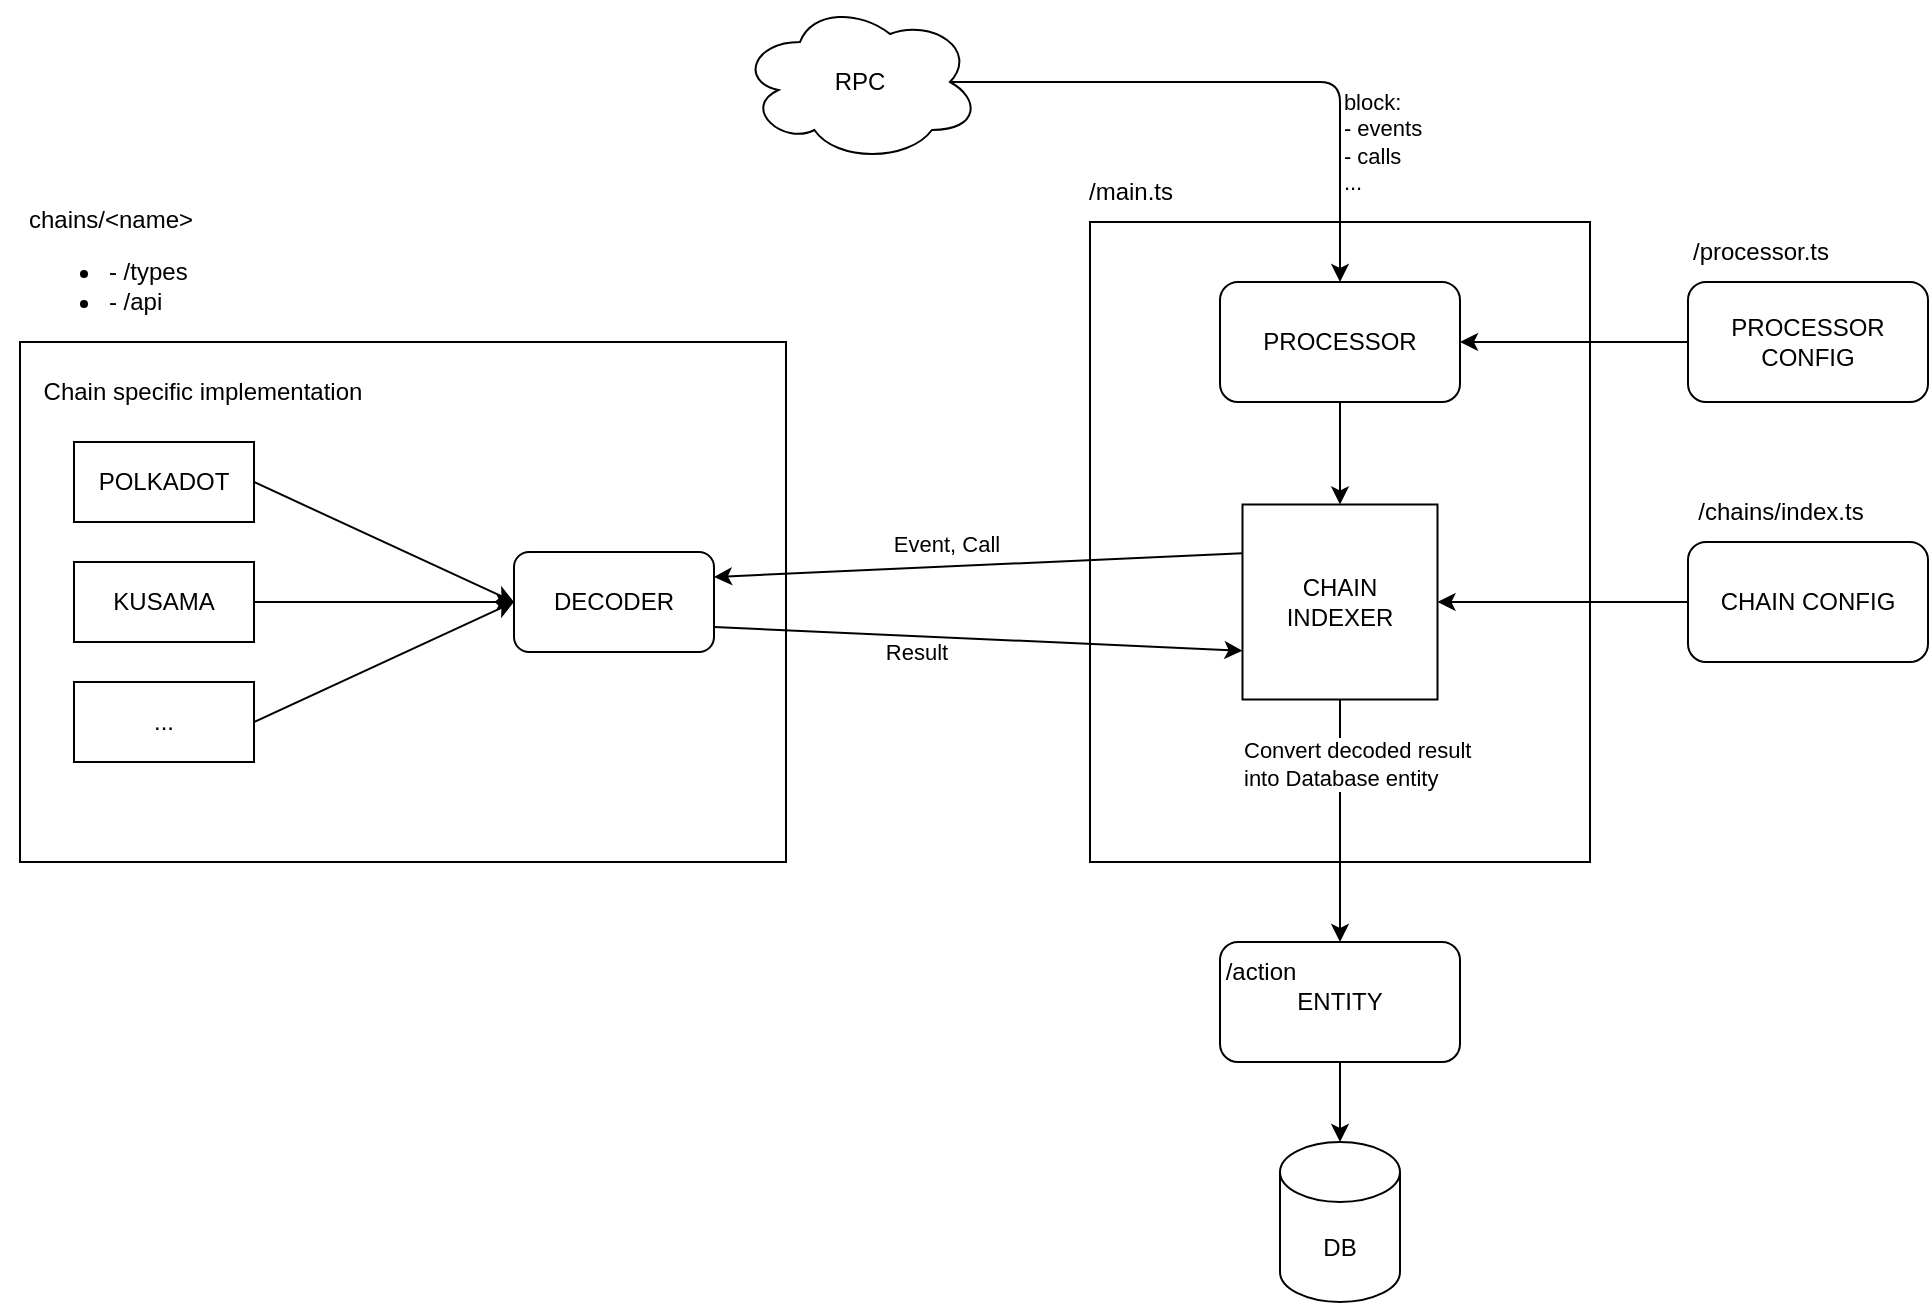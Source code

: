 <mxfile>
    <diagram id="mV5eZO0cIWqYtfh9K5kc" name="Page-1">
        <mxGraphModel dx="1769" dy="622" grid="1" gridSize="10" guides="1" tooltips="1" connect="1" arrows="1" fold="1" page="1" pageScale="1" pageWidth="827" pageHeight="1169" math="0" shadow="0">
            <root>
                <mxCell id="0"/>
                <mxCell id="1" parent="0"/>
                <mxCell id="44" value="" style="rounded=0;whiteSpace=wrap;html=1;" parent="1" vertex="1">
                    <mxGeometry x="-420" y="250" width="383" height="260" as="geometry"/>
                </mxCell>
                <mxCell id="42" value="" style="rounded=0;whiteSpace=wrap;html=1;" parent="1" vertex="1">
                    <mxGeometry x="115" y="190" width="250" height="320" as="geometry"/>
                </mxCell>
                <mxCell id="20" style="edgeStyle=none;html=1;exitX=0.5;exitY=1;exitDx=0;exitDy=0;entryX=0.5;entryY=0;entryDx=0;entryDy=0;" parent="1" source="2" target="19" edge="1">
                    <mxGeometry relative="1" as="geometry"/>
                </mxCell>
                <mxCell id="2" value="PROCESSOR" style="rounded=1;whiteSpace=wrap;html=1;" parent="1" vertex="1">
                    <mxGeometry x="180" y="220" width="120" height="60" as="geometry"/>
                </mxCell>
                <mxCell id="4" style="edgeStyle=none;html=1;exitX=0.875;exitY=0.5;exitDx=0;exitDy=0;exitPerimeter=0;entryX=0.5;entryY=0;entryDx=0;entryDy=0;" parent="1" source="3" target="2" edge="1">
                    <mxGeometry relative="1" as="geometry">
                        <Array as="points">
                            <mxPoint x="240" y="120"/>
                        </Array>
                    </mxGeometry>
                </mxCell>
                <mxCell id="6" value="&lt;div style=&quot;text-align: left;&quot;&gt;block:&lt;/div&gt;&lt;div style=&quot;text-align: left;&quot;&gt;- events&lt;/div&gt;&lt;div style=&quot;text-align: left;&quot;&gt;- calls&lt;/div&gt;&lt;div style=&quot;text-align: left;&quot;&gt;...&lt;/div&gt;" style="edgeLabel;html=1;align=center;verticalAlign=middle;resizable=0;points=[];" parent="4" vertex="1" connectable="0">
                    <mxGeometry x="-0.086" y="-1" relative="1" as="geometry">
                        <mxPoint x="81" y="29" as="offset"/>
                    </mxGeometry>
                </mxCell>
                <mxCell id="3" value="RPC" style="ellipse;shape=cloud;whiteSpace=wrap;html=1;" parent="1" vertex="1">
                    <mxGeometry x="-60" y="80" width="120" height="80" as="geometry"/>
                </mxCell>
                <mxCell id="14" style="edgeStyle=none;html=1;exitX=1;exitY=0.5;exitDx=0;exitDy=0;entryX=0;entryY=0.5;entryDx=0;entryDy=0;" parent="1" source="11" target="17" edge="1">
                    <mxGeometry relative="1" as="geometry">
                        <mxPoint x="-103" y="380" as="targetPoint"/>
                    </mxGeometry>
                </mxCell>
                <mxCell id="11" value="POLKADOT" style="rounded=0;whiteSpace=wrap;html=1;" parent="1" vertex="1">
                    <mxGeometry x="-393" y="300" width="90" height="40" as="geometry"/>
                </mxCell>
                <mxCell id="15" style="edgeStyle=none;html=1;exitX=1;exitY=0.5;exitDx=0;exitDy=0;entryX=0;entryY=0.5;entryDx=0;entryDy=0;" parent="1" source="12" target="17" edge="1">
                    <mxGeometry relative="1" as="geometry">
                        <mxPoint x="-103" y="380" as="targetPoint"/>
                    </mxGeometry>
                </mxCell>
                <mxCell id="12" value="KUSAMA" style="rounded=0;whiteSpace=wrap;html=1;" parent="1" vertex="1">
                    <mxGeometry x="-393" y="360" width="90" height="40" as="geometry"/>
                </mxCell>
                <mxCell id="16" style="edgeStyle=none;html=1;exitX=1;exitY=0.5;exitDx=0;exitDy=0;entryX=0;entryY=0.5;entryDx=0;entryDy=0;" parent="1" source="13" target="17" edge="1">
                    <mxGeometry relative="1" as="geometry">
                        <mxPoint x="-133" y="380" as="targetPoint"/>
                    </mxGeometry>
                </mxCell>
                <mxCell id="13" value="..." style="rounded=0;whiteSpace=wrap;html=1;" parent="1" vertex="1">
                    <mxGeometry x="-393" y="420" width="90" height="40" as="geometry"/>
                </mxCell>
                <mxCell id="23" style="edgeStyle=none;html=1;exitX=1;exitY=0.75;exitDx=0;exitDy=0;entryX=0;entryY=0.75;entryDx=0;entryDy=0;" parent="1" source="17" target="19" edge="1">
                    <mxGeometry relative="1" as="geometry"/>
                </mxCell>
                <mxCell id="25" value="Result" style="edgeLabel;html=1;align=center;verticalAlign=middle;resizable=0;points=[];" parent="23" vertex="1" connectable="0">
                    <mxGeometry x="-0.318" y="-2" relative="1" as="geometry">
                        <mxPoint x="11" y="6" as="offset"/>
                    </mxGeometry>
                </mxCell>
                <mxCell id="17" value="DECODER" style="rounded=1;whiteSpace=wrap;html=1;" parent="1" vertex="1">
                    <mxGeometry x="-173" y="355" width="100" height="50" as="geometry"/>
                </mxCell>
                <mxCell id="22" style="edgeStyle=none;html=1;exitX=0;exitY=0.25;exitDx=0;exitDy=0;entryX=1;entryY=0.25;entryDx=0;entryDy=0;" parent="1" source="19" target="17" edge="1">
                    <mxGeometry relative="1" as="geometry"/>
                </mxCell>
                <mxCell id="24" value="&lt;div style=&quot;text-align: left;&quot;&gt;Event, Call&lt;/div&gt;" style="edgeLabel;html=1;align=center;verticalAlign=middle;resizable=0;points=[];" parent="22" vertex="1" connectable="0">
                    <mxGeometry x="0.153" y="-1" relative="1" as="geometry">
                        <mxPoint x="4" y="-11" as="offset"/>
                    </mxGeometry>
                </mxCell>
                <mxCell id="30" style="edgeStyle=none;html=1;exitX=0.5;exitY=1;exitDx=0;exitDy=0;entryX=0.5;entryY=0;entryDx=0;entryDy=0;" parent="1" source="19" target="40" edge="1">
                    <mxGeometry relative="1" as="geometry">
                        <mxPoint x="240" y="500" as="targetPoint"/>
                    </mxGeometry>
                </mxCell>
                <mxCell id="32" value="Convert decoded result &lt;br&gt;into Database entity" style="edgeLabel;html=1;align=left;verticalAlign=middle;resizable=0;points=[];" parent="30" vertex="1" connectable="0">
                    <mxGeometry x="-0.091" y="-2" relative="1" as="geometry">
                        <mxPoint x="-48" y="-23" as="offset"/>
                    </mxGeometry>
                </mxCell>
                <mxCell id="19" value="CHAIN&lt;br&gt;INDEXER" style="whiteSpace=wrap;html=1;aspect=fixed;" parent="1" vertex="1">
                    <mxGeometry x="191.25" y="331.25" width="97.5" height="97.5" as="geometry"/>
                </mxCell>
                <mxCell id="26" value="DB" style="shape=cylinder3;whiteSpace=wrap;html=1;boundedLbl=1;backgroundOutline=1;size=15;" parent="1" vertex="1">
                    <mxGeometry x="210" y="650" width="60" height="80" as="geometry"/>
                </mxCell>
                <mxCell id="27" value="Chain specific implementation" style="text;html=1;strokeColor=none;fillColor=none;align=center;verticalAlign=middle;whiteSpace=wrap;rounded=0;" parent="1" vertex="1">
                    <mxGeometry x="-420" y="260" width="183" height="30" as="geometry"/>
                </mxCell>
                <mxCell id="31" style="edgeStyle=none;html=1;exitX=0.5;exitY=1;exitDx=0;exitDy=0;entryX=0.5;entryY=0;entryDx=0;entryDy=0;entryPerimeter=0;" parent="1" source="40" target="26" edge="1">
                    <mxGeometry relative="1" as="geometry">
                        <mxPoint x="240" y="645" as="sourcePoint"/>
                    </mxGeometry>
                </mxCell>
                <mxCell id="36" style="edgeStyle=none;html=1;exitX=0;exitY=0.5;exitDx=0;exitDy=0;entryX=1;entryY=0.5;entryDx=0;entryDy=0;" parent="1" source="35" target="19" edge="1">
                    <mxGeometry relative="1" as="geometry"/>
                </mxCell>
                <mxCell id="35" value="CHAIN CONFIG" style="rounded=1;whiteSpace=wrap;html=1;" parent="1" vertex="1">
                    <mxGeometry x="414" y="350" width="120" height="60" as="geometry"/>
                </mxCell>
                <mxCell id="38" style="edgeStyle=none;html=1;exitX=0;exitY=0.5;exitDx=0;exitDy=0;entryX=1;entryY=0.5;entryDx=0;entryDy=0;" parent="1" source="37" target="2" edge="1">
                    <mxGeometry relative="1" as="geometry"/>
                </mxCell>
                <mxCell id="37" value="PROCESSOR CONFIG" style="rounded=1;whiteSpace=wrap;html=1;" parent="1" vertex="1">
                    <mxGeometry x="414" y="220" width="120" height="60" as="geometry"/>
                </mxCell>
                <mxCell id="39" value="/processor.ts" style="text;html=1;align=center;verticalAlign=middle;resizable=0;points=[];autosize=1;strokeColor=none;fillColor=none;" parent="1" vertex="1">
                    <mxGeometry x="405" y="190" width="90" height="30" as="geometry"/>
                </mxCell>
                <mxCell id="40" value="ENTITY" style="rounded=1;whiteSpace=wrap;html=1;" parent="1" vertex="1">
                    <mxGeometry x="180" y="550" width="120" height="60" as="geometry"/>
                </mxCell>
                <mxCell id="41" value="/chains/index.ts" style="text;html=1;align=center;verticalAlign=middle;resizable=0;points=[];autosize=1;strokeColor=none;fillColor=none;" parent="1" vertex="1">
                    <mxGeometry x="405" y="320" width="110" height="30" as="geometry"/>
                </mxCell>
                <mxCell id="43" value="/main.ts" style="text;html=1;align=center;verticalAlign=middle;resizable=0;points=[];autosize=1;strokeColor=none;fillColor=none;" parent="1" vertex="1">
                    <mxGeometry x="100" y="160" width="70" height="30" as="geometry"/>
                </mxCell>
                <mxCell id="45" value="&lt;div style=&quot;text-align: left;&quot;&gt;&lt;span style=&quot;background-color: initial;&quot;&gt;chains/&amp;lt;name&amp;gt;&lt;/span&gt;&lt;br&gt;&lt;ul&gt;&lt;li&gt;&lt;span style=&quot;background-color: initial;&quot;&gt;- /types&lt;/span&gt;&lt;/li&gt;&lt;li&gt;&lt;span style=&quot;background-color: initial;&quot;&gt;- /api&lt;/span&gt;&lt;/li&gt;&lt;/ul&gt;&lt;/div&gt;" style="text;html=1;align=center;verticalAlign=middle;resizable=0;points=[];autosize=1;strokeColor=none;fillColor=none;" parent="1" vertex="1">
                    <mxGeometry x="-430" y="170" width="110" height="90" as="geometry"/>
                </mxCell>
                <mxCell id="46" value="/action" style="text;html=1;align=center;verticalAlign=middle;resizable=0;points=[];autosize=1;strokeColor=none;fillColor=none;" parent="1" vertex="1">
                    <mxGeometry x="170" y="550" width="60" height="30" as="geometry"/>
                </mxCell>
            </root>
        </mxGraphModel>
    </diagram>
</mxfile>